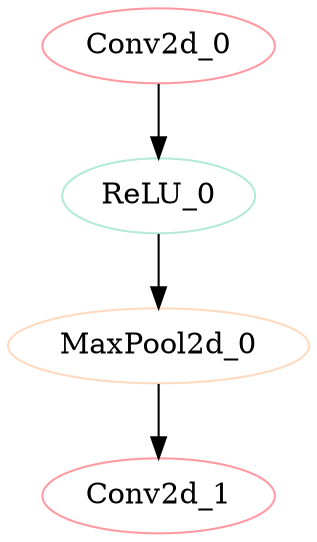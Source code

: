 strict digraph "" {
	Conv2d_0	[color="#FF9AA2",
		layer_name="features.25",
		params=2359808,
		type=Conv2d];
	ReLU_0	[color="#B5EAD7",
		layer_name="features.26",
		params=0,
		type=ReLU];
	Conv2d_0 -> ReLU_0;
	MaxPool2d_0	[color="#FFDAC1",
		layer_name="features.27",
		params=0,
		type=MaxPool2d];
	ReLU_0 -> MaxPool2d_0;
	Conv2d_1	[color="#FF9AA2",
		layer_name="features.28",
		params=2359808,
		type=Conv2d];
	MaxPool2d_0 -> Conv2d_1;
}
